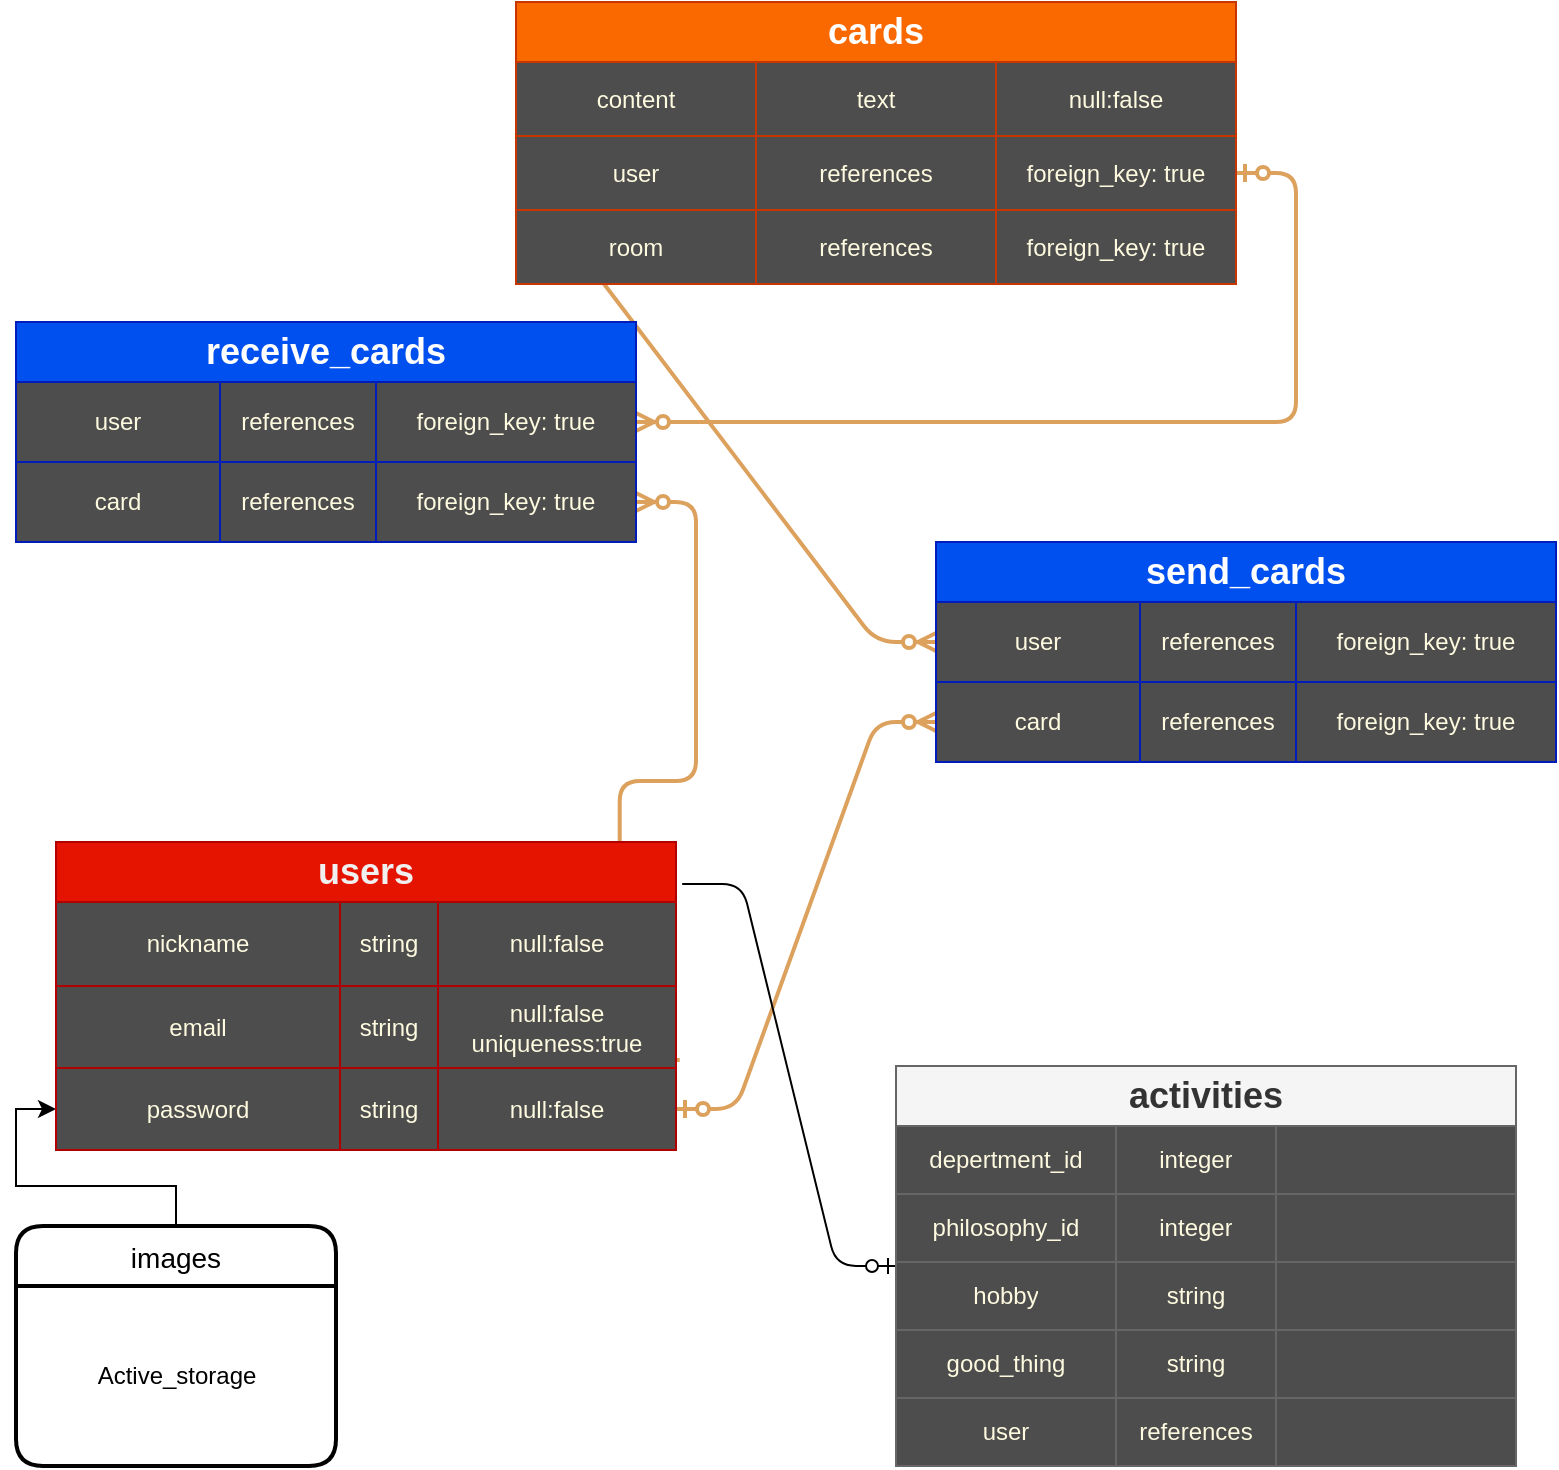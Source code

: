 <mxfile version="13.6.5">
    <diagram id="yxnoSkBwnruFc9MU4eHj" name="ページ1">
        <mxGraphModel dx="1138" dy="785" grid="1" gridSize="10" guides="1" tooltips="1" connect="1" arrows="1" fold="1" page="1" pageScale="1" pageWidth="827" pageHeight="1169" math="0" shadow="0">
            <root>
                <mxCell id="0"/>
                <mxCell id="1" parent="0"/>
                <mxCell id="03FIHoJvEiPNZ8s6qjvR-56" value="" style="edgeStyle=entityRelationEdgeStyle;fontSize=12;html=1;endArrow=ERzeroToMany;startArrow=ERzeroToOne;strokeColor=#DDA15E;fillColor=#BC6C25;strokeWidth=2;exitX=1;exitY=0.5;exitDx=0;exitDy=0;" parent="1" source="03FIHoJvEiPNZ8s6qjvR-66" target="03FIHoJvEiPNZ8s6qjvR-23" edge="1">
                    <mxGeometry width="100" height="100" relative="1" as="geometry">
                        <mxPoint x="470" y="140" as="sourcePoint"/>
                        <mxPoint x="680" y="350" as="targetPoint"/>
                    </mxGeometry>
                </mxCell>
                <mxCell id="03FIHoJvEiPNZ8s6qjvR-127" value="" style="edgeStyle=entityRelationEdgeStyle;fontSize=12;html=1;endArrow=ERzeroToMany;startArrow=ERzeroToOne;strokeColor=#DDA15E;fillColor=#BC6C25;strokeWidth=2;exitX=1.006;exitY=0.902;exitDx=0;exitDy=0;exitPerimeter=0;" parent="1" source="03FIHoJvEiPNZ8s6qjvR-62" target="7" edge="1">
                    <mxGeometry width="100" height="100" relative="1" as="geometry">
                        <mxPoint x="480" y="330" as="sourcePoint"/>
                        <mxPoint x="195" y="350" as="targetPoint"/>
                    </mxGeometry>
                </mxCell>
                <mxCell id="03FIHoJvEiPNZ8s6qjvR-129" style="edgeStyle=orthogonalEdgeStyle;rounded=0;orthogonalLoop=1;jettySize=auto;html=1;" parent="1" source="03FIHoJvEiPNZ8s6qjvR-130" target="03FIHoJvEiPNZ8s6qjvR-66" edge="1">
                    <mxGeometry relative="1" as="geometry">
                        <mxPoint x="750" y="380" as="targetPoint"/>
                    </mxGeometry>
                </mxCell>
                <mxCell id="03FIHoJvEiPNZ8s6qjvR-5" value="" style="edgeStyle=entityRelationEdgeStyle;fontSize=12;html=1;endArrow=ERzeroToMany;startArrow=ERzeroToOne;strokeColor=#DDA15E;fillColor=#BC6C25;strokeWidth=2;exitX=0;exitY=0.5;exitDx=0;exitDy=0;entryX=0;entryY=0.5;entryDx=0;entryDy=0;" parent="1" source="03FIHoJvEiPNZ8s6qjvR-1" target="03FIHoJvEiPNZ8s6qjvR-19" edge="1">
                    <mxGeometry width="100" height="100" relative="1" as="geometry">
                        <mxPoint x="461" y="601" as="sourcePoint"/>
                        <mxPoint x="700" y="359" as="targetPoint"/>
                    </mxGeometry>
                </mxCell>
                <mxCell id="03FIHoJvEiPNZ8s6qjvR-6" value="" style="edgeStyle=entityRelationEdgeStyle;fontSize=12;html=1;endArrow=ERzeroToMany;startArrow=ERzeroToOne;strokeColor=#DDA15E;fillColor=#BC6C25;strokeWidth=2;" parent="1" source="03FIHoJvEiPNZ8s6qjvR-99" target="3" edge="1">
                    <mxGeometry width="100" height="100" relative="1" as="geometry">
                        <mxPoint x="710.93" y="380.5" as="sourcePoint"/>
                        <mxPoint x="530" y="560" as="targetPoint"/>
                    </mxGeometry>
                </mxCell>
                <mxCell id="28" value="" style="edgeStyle=entityRelationEdgeStyle;fontSize=12;html=1;endArrow=ERzeroToOne;endFill=1;exitX=1.01;exitY=0.136;exitDx=0;exitDy=0;exitPerimeter=0;" edge="1" parent="1" source="03FIHoJvEiPNZ8s6qjvR-57" target="03FIHoJvEiPNZ8s6qjvR-27">
                    <mxGeometry width="100" height="100" relative="1" as="geometry">
                        <mxPoint x="530" y="450" as="sourcePoint"/>
                        <mxPoint x="630" y="350" as="targetPoint"/>
                    </mxGeometry>
                </mxCell>
                <mxCell id="03FIHoJvEiPNZ8s6qjvR-27" value="&lt;font style=&quot;font-size: 18px&quot;&gt;activities&lt;/font&gt;" style="shape=table;html=1;whiteSpace=wrap;startSize=30;container=1;collapsible=0;childLayout=tableLayout;fontStyle=1;align=center;rounded=0;sketch=0;strokeColor=#666666;fillColor=#f5f5f5;fontColor=#333333;swimlaneFillColor=#4D4D4D;" parent="1" vertex="1">
                    <mxGeometry x="470" y="562" width="310" height="200" as="geometry"/>
                </mxCell>
                <mxCell id="03FIHoJvEiPNZ8s6qjvR-28" value="" style="shape=partialRectangle;html=1;whiteSpace=wrap;collapsible=0;dropTarget=0;pointerEvents=0;fillColor=none;top=0;left=0;bottom=0;right=0;points=[[0,0.5],[1,0.5]];portConstraint=eastwest;strokeColor=#DDA15E;fontColor=#FEFAE0;" parent="03FIHoJvEiPNZ8s6qjvR-27" vertex="1">
                    <mxGeometry y="30" width="310" height="34" as="geometry"/>
                </mxCell>
                <mxCell id="03FIHoJvEiPNZ8s6qjvR-29" value="depertment_id" style="shape=partialRectangle;html=1;whiteSpace=wrap;connectable=0;fillColor=none;top=0;left=0;bottom=0;right=0;overflow=hidden;strokeColor=#DDA15E;fontColor=#FEFAE0;" parent="03FIHoJvEiPNZ8s6qjvR-28" vertex="1">
                    <mxGeometry width="110" height="34" as="geometry"/>
                </mxCell>
                <mxCell id="03FIHoJvEiPNZ8s6qjvR-30" value="integer" style="shape=partialRectangle;html=1;whiteSpace=wrap;connectable=0;fillColor=none;top=0;left=0;bottom=0;right=0;overflow=hidden;strokeColor=#DDA15E;fontColor=#FEFAE0;" parent="03FIHoJvEiPNZ8s6qjvR-28" vertex="1">
                    <mxGeometry x="110" width="80" height="34" as="geometry"/>
                </mxCell>
                <mxCell id="03FIHoJvEiPNZ8s6qjvR-31" value="" style="shape=partialRectangle;html=1;whiteSpace=wrap;connectable=0;fillColor=none;top=0;left=0;bottom=0;right=0;overflow=hidden;strokeColor=#DDA15E;fontColor=#FEFAE0;" parent="03FIHoJvEiPNZ8s6qjvR-28" vertex="1">
                    <mxGeometry x="190" width="120" height="34" as="geometry"/>
                </mxCell>
                <mxCell id="12" style="shape=partialRectangle;html=1;whiteSpace=wrap;collapsible=0;dropTarget=0;pointerEvents=0;fillColor=none;top=0;left=0;bottom=0;right=0;points=[[0,0.5],[1,0.5]];portConstraint=eastwest;strokeColor=#DDA15E;fontColor=#FEFAE0;" vertex="1" parent="03FIHoJvEiPNZ8s6qjvR-27">
                    <mxGeometry y="64" width="310" height="34" as="geometry"/>
                </mxCell>
                <mxCell id="13" value="philosophy_id" style="shape=partialRectangle;html=1;whiteSpace=wrap;connectable=0;fillColor=none;top=0;left=0;bottom=0;right=0;overflow=hidden;strokeColor=#DDA15E;fontColor=#FEFAE0;" vertex="1" parent="12">
                    <mxGeometry width="110" height="34" as="geometry"/>
                </mxCell>
                <mxCell id="14" value="integer" style="shape=partialRectangle;html=1;whiteSpace=wrap;connectable=0;fillColor=none;top=0;left=0;bottom=0;right=0;overflow=hidden;strokeColor=#DDA15E;fontColor=#FEFAE0;" vertex="1" parent="12">
                    <mxGeometry x="110" width="80" height="34" as="geometry"/>
                </mxCell>
                <mxCell id="15" style="shape=partialRectangle;html=1;whiteSpace=wrap;connectable=0;fillColor=none;top=0;left=0;bottom=0;right=0;overflow=hidden;strokeColor=#DDA15E;fontColor=#FEFAE0;" vertex="1" parent="12">
                    <mxGeometry x="190" width="120" height="34" as="geometry"/>
                </mxCell>
                <mxCell id="16" style="shape=partialRectangle;html=1;whiteSpace=wrap;collapsible=0;dropTarget=0;pointerEvents=0;fillColor=none;top=0;left=0;bottom=0;right=0;points=[[0,0.5],[1,0.5]];portConstraint=eastwest;strokeColor=#DDA15E;fontColor=#FEFAE0;" vertex="1" parent="03FIHoJvEiPNZ8s6qjvR-27">
                    <mxGeometry y="98" width="310" height="34" as="geometry"/>
                </mxCell>
                <mxCell id="17" value="hobby" style="shape=partialRectangle;html=1;whiteSpace=wrap;connectable=0;fillColor=none;top=0;left=0;bottom=0;right=0;overflow=hidden;strokeColor=#DDA15E;fontColor=#FEFAE0;" vertex="1" parent="16">
                    <mxGeometry width="110" height="34" as="geometry"/>
                </mxCell>
                <mxCell id="18" value="string" style="shape=partialRectangle;html=1;whiteSpace=wrap;connectable=0;fillColor=none;top=0;left=0;bottom=0;right=0;overflow=hidden;strokeColor=#DDA15E;fontColor=#FEFAE0;" vertex="1" parent="16">
                    <mxGeometry x="110" width="80" height="34" as="geometry"/>
                </mxCell>
                <mxCell id="19" style="shape=partialRectangle;html=1;whiteSpace=wrap;connectable=0;fillColor=none;top=0;left=0;bottom=0;right=0;overflow=hidden;strokeColor=#DDA15E;fontColor=#FEFAE0;" vertex="1" parent="16">
                    <mxGeometry x="190" width="120" height="34" as="geometry"/>
                </mxCell>
                <mxCell id="20" style="shape=partialRectangle;html=1;whiteSpace=wrap;collapsible=0;dropTarget=0;pointerEvents=0;fillColor=none;top=0;left=0;bottom=0;right=0;points=[[0,0.5],[1,0.5]];portConstraint=eastwest;strokeColor=#DDA15E;fontColor=#FEFAE0;" vertex="1" parent="03FIHoJvEiPNZ8s6qjvR-27">
                    <mxGeometry y="132" width="310" height="34" as="geometry"/>
                </mxCell>
                <mxCell id="21" value="good_thing" style="shape=partialRectangle;html=1;whiteSpace=wrap;connectable=0;fillColor=none;top=0;left=0;bottom=0;right=0;overflow=hidden;strokeColor=#DDA15E;fontColor=#FEFAE0;" vertex="1" parent="20">
                    <mxGeometry width="110" height="34" as="geometry"/>
                </mxCell>
                <mxCell id="22" value="string" style="shape=partialRectangle;html=1;whiteSpace=wrap;connectable=0;fillColor=none;top=0;left=0;bottom=0;right=0;overflow=hidden;strokeColor=#DDA15E;fontColor=#FEFAE0;" vertex="1" parent="20">
                    <mxGeometry x="110" width="80" height="34" as="geometry"/>
                </mxCell>
                <mxCell id="23" style="shape=partialRectangle;html=1;whiteSpace=wrap;connectable=0;fillColor=none;top=0;left=0;bottom=0;right=0;overflow=hidden;strokeColor=#DDA15E;fontColor=#FEFAE0;" vertex="1" parent="20">
                    <mxGeometry x="190" width="120" height="34" as="geometry"/>
                </mxCell>
                <mxCell id="24" style="shape=partialRectangle;html=1;whiteSpace=wrap;collapsible=0;dropTarget=0;pointerEvents=0;fillColor=none;top=0;left=0;bottom=0;right=0;points=[[0,0.5],[1,0.5]];portConstraint=eastwest;strokeColor=#DDA15E;fontColor=#FEFAE0;" vertex="1" parent="03FIHoJvEiPNZ8s6qjvR-27">
                    <mxGeometry y="166" width="310" height="34" as="geometry"/>
                </mxCell>
                <mxCell id="25" value="user" style="shape=partialRectangle;html=1;whiteSpace=wrap;connectable=0;fillColor=none;top=0;left=0;bottom=0;right=0;overflow=hidden;strokeColor=#DDA15E;fontColor=#FEFAE0;" vertex="1" parent="24">
                    <mxGeometry width="110" height="34" as="geometry"/>
                </mxCell>
                <mxCell id="26" value="references" style="shape=partialRectangle;html=1;whiteSpace=wrap;connectable=0;fillColor=none;top=0;left=0;bottom=0;right=0;overflow=hidden;strokeColor=#DDA15E;fontColor=#FEFAE0;" vertex="1" parent="24">
                    <mxGeometry x="110" width="80" height="34" as="geometry"/>
                </mxCell>
                <mxCell id="27" style="shape=partialRectangle;html=1;whiteSpace=wrap;connectable=0;fillColor=none;top=0;left=0;bottom=0;right=0;overflow=hidden;strokeColor=#DDA15E;fontColor=#FEFAE0;" vertex="1" parent="24">
                    <mxGeometry x="190" width="120" height="34" as="geometry"/>
                </mxCell>
                <mxCell id="03FIHoJvEiPNZ8s6qjvR-90" value="&lt;font style=&quot;font-size: 18px&quot;&gt;cards&lt;/font&gt;" style="shape=table;html=1;whiteSpace=wrap;startSize=30;container=1;collapsible=0;childLayout=tableLayout;fontStyle=1;align=center;rounded=0;sketch=0;fillColor=#fa6800;strokeColor=#C73500;fontColor=#ffffff;swimlaneFillColor=#4D4D4D;" parent="1" vertex="1">
                    <mxGeometry x="280" y="30" width="360" height="141" as="geometry"/>
                </mxCell>
                <mxCell id="03FIHoJvEiPNZ8s6qjvR-95" value="" style="shape=partialRectangle;html=1;whiteSpace=wrap;collapsible=0;dropTarget=0;pointerEvents=0;fillColor=none;top=0;left=0;bottom=0;right=0;points=[[0,0.5],[1,0.5]];portConstraint=eastwest;strokeColor=#DDA15E;fontColor=#FEFAE0;" parent="03FIHoJvEiPNZ8s6qjvR-90" vertex="1">
                    <mxGeometry y="30" width="360" height="37" as="geometry"/>
                </mxCell>
                <mxCell id="03FIHoJvEiPNZ8s6qjvR-96" value="content" style="shape=partialRectangle;html=1;whiteSpace=wrap;connectable=0;fillColor=none;top=0;left=0;bottom=0;right=0;overflow=hidden;strokeColor=#DDA15E;fontColor=#FEFAE0;" parent="03FIHoJvEiPNZ8s6qjvR-95" vertex="1">
                    <mxGeometry width="120" height="37" as="geometry"/>
                </mxCell>
                <mxCell id="03FIHoJvEiPNZ8s6qjvR-97" value="text" style="shape=partialRectangle;html=1;whiteSpace=wrap;connectable=0;fillColor=none;top=0;left=0;bottom=0;right=0;overflow=hidden;strokeColor=#DDA15E;fontColor=#FEFAE0;" parent="03FIHoJvEiPNZ8s6qjvR-95" vertex="1">
                    <mxGeometry x="120" width="120" height="37" as="geometry"/>
                </mxCell>
                <mxCell id="03FIHoJvEiPNZ8s6qjvR-98" value="&lt;span&gt;null:false&lt;/span&gt;" style="shape=partialRectangle;html=1;whiteSpace=wrap;connectable=0;fillColor=none;top=0;left=0;bottom=0;right=0;overflow=hidden;strokeColor=#DDA15E;fontColor=#FEFAE0;" parent="03FIHoJvEiPNZ8s6qjvR-95" vertex="1">
                    <mxGeometry x="240" width="120" height="37" as="geometry"/>
                </mxCell>
                <mxCell id="03FIHoJvEiPNZ8s6qjvR-99" value="" style="shape=partialRectangle;html=1;whiteSpace=wrap;collapsible=0;dropTarget=0;pointerEvents=0;fillColor=none;top=0;left=0;bottom=0;right=0;points=[[0,0.5],[1,0.5]];portConstraint=eastwest;strokeColor=#DDA15E;fontColor=#FEFAE0;" parent="03FIHoJvEiPNZ8s6qjvR-90" vertex="1">
                    <mxGeometry y="67" width="360" height="37" as="geometry"/>
                </mxCell>
                <mxCell id="03FIHoJvEiPNZ8s6qjvR-100" value="user" style="shape=partialRectangle;html=1;whiteSpace=wrap;connectable=0;fillColor=none;top=0;left=0;bottom=0;right=0;overflow=hidden;strokeColor=#DDA15E;fontColor=#FEFAE0;" parent="03FIHoJvEiPNZ8s6qjvR-99" vertex="1">
                    <mxGeometry width="120" height="37" as="geometry"/>
                </mxCell>
                <mxCell id="03FIHoJvEiPNZ8s6qjvR-101" value="&lt;span&gt;references&lt;/span&gt;" style="shape=partialRectangle;html=1;whiteSpace=wrap;connectable=0;fillColor=none;top=0;left=0;bottom=0;right=0;overflow=hidden;strokeColor=#DDA15E;fontColor=#FEFAE0;" parent="03FIHoJvEiPNZ8s6qjvR-99" vertex="1">
                    <mxGeometry x="120" width="120" height="37" as="geometry"/>
                </mxCell>
                <mxCell id="03FIHoJvEiPNZ8s6qjvR-102" value="&lt;span&gt;foreign_key: true&lt;/span&gt;" style="shape=partialRectangle;html=1;whiteSpace=wrap;connectable=0;fillColor=none;top=0;left=0;bottom=0;right=0;overflow=hidden;strokeColor=#DDA15E;fontColor=#FEFAE0;" parent="03FIHoJvEiPNZ8s6qjvR-99" vertex="1">
                    <mxGeometry x="240" width="120" height="37" as="geometry"/>
                </mxCell>
                <mxCell id="03FIHoJvEiPNZ8s6qjvR-1" value="" style="shape=partialRectangle;html=1;whiteSpace=wrap;collapsible=0;dropTarget=0;pointerEvents=0;fillColor=none;top=0;left=0;bottom=0;right=0;points=[[0,0.5],[1,0.5]];portConstraint=eastwest;strokeColor=#DDA15E;fontColor=#FEFAE0;" parent="03FIHoJvEiPNZ8s6qjvR-90" vertex="1">
                    <mxGeometry y="104" width="360" height="37" as="geometry"/>
                </mxCell>
                <mxCell id="03FIHoJvEiPNZ8s6qjvR-2" value="room" style="shape=partialRectangle;html=1;whiteSpace=wrap;connectable=0;fillColor=none;top=0;left=0;bottom=0;right=0;overflow=hidden;strokeColor=#DDA15E;fontColor=#FEFAE0;" parent="03FIHoJvEiPNZ8s6qjvR-1" vertex="1">
                    <mxGeometry width="120" height="37" as="geometry"/>
                </mxCell>
                <mxCell id="03FIHoJvEiPNZ8s6qjvR-3" value="&lt;span&gt;references&lt;/span&gt;" style="shape=partialRectangle;html=1;whiteSpace=wrap;connectable=0;fillColor=none;top=0;left=0;bottom=0;right=0;overflow=hidden;strokeColor=#DDA15E;fontColor=#FEFAE0;" parent="03FIHoJvEiPNZ8s6qjvR-1" vertex="1">
                    <mxGeometry x="120" width="120" height="37" as="geometry"/>
                </mxCell>
                <mxCell id="03FIHoJvEiPNZ8s6qjvR-4" value="&lt;span&gt;foreign_key: true&lt;/span&gt;" style="shape=partialRectangle;html=1;whiteSpace=wrap;connectable=0;fillColor=none;top=0;left=0;bottom=0;right=0;overflow=hidden;strokeColor=#DDA15E;fontColor=#FEFAE0;" parent="03FIHoJvEiPNZ8s6qjvR-1" vertex="1">
                    <mxGeometry x="240" width="120" height="37" as="geometry"/>
                </mxCell>
                <mxCell id="2" value="&lt;span style=&quot;font-size: 18px&quot;&gt;receive_cards&lt;/span&gt;" style="shape=table;html=1;whiteSpace=wrap;startSize=30;container=1;collapsible=0;childLayout=tableLayout;fontStyle=1;align=center;rounded=0;sketch=0;strokeColor=#001DBC;fillColor=#0050ef;swimlaneFillColor=#4D4D4D;fontColor=#ffffff;" vertex="1" parent="1">
                    <mxGeometry x="30" y="190" width="310" height="110" as="geometry"/>
                </mxCell>
                <mxCell id="3" value="" style="shape=partialRectangle;html=1;whiteSpace=wrap;collapsible=0;dropTarget=0;pointerEvents=0;fillColor=none;top=0;left=0;bottom=0;right=0;points=[[0,0.5],[1,0.5]];portConstraint=eastwest;strokeColor=#DDA15E;fontColor=#FEFAE0;" vertex="1" parent="2">
                    <mxGeometry y="30" width="310" height="40" as="geometry"/>
                </mxCell>
                <mxCell id="4" value="user" style="shape=partialRectangle;html=1;whiteSpace=wrap;connectable=0;fillColor=none;top=0;left=0;bottom=0;right=0;overflow=hidden;strokeColor=#DDA15E;fontColor=#FEFAE0;" vertex="1" parent="3">
                    <mxGeometry width="102" height="40" as="geometry"/>
                </mxCell>
                <mxCell id="5" value="&lt;span&gt;references&lt;/span&gt;" style="shape=partialRectangle;html=1;whiteSpace=wrap;connectable=0;fillColor=none;top=0;left=0;bottom=0;right=0;overflow=hidden;strokeColor=#DDA15E;fontColor=#FEFAE0;" vertex="1" parent="3">
                    <mxGeometry x="102" width="78" height="40" as="geometry"/>
                </mxCell>
                <mxCell id="6" value="&lt;span&gt;foreign_key: true&lt;/span&gt;" style="shape=partialRectangle;html=1;whiteSpace=wrap;connectable=0;fillColor=none;top=0;left=0;bottom=0;right=0;overflow=hidden;strokeColor=#DDA15E;fontColor=#FEFAE0;" vertex="1" parent="3">
                    <mxGeometry x="180" width="130" height="40" as="geometry"/>
                </mxCell>
                <mxCell id="7" value="" style="shape=partialRectangle;html=1;whiteSpace=wrap;collapsible=0;dropTarget=0;pointerEvents=0;fillColor=none;top=0;left=0;bottom=0;right=0;points=[[0,0.5],[1,0.5]];portConstraint=eastwest;strokeColor=#DDA15E;fontColor=#FEFAE0;" vertex="1" parent="2">
                    <mxGeometry y="70" width="310" height="40" as="geometry"/>
                </mxCell>
                <mxCell id="8" value="card" style="shape=partialRectangle;html=1;whiteSpace=wrap;connectable=0;fillColor=none;top=0;left=0;bottom=0;right=0;overflow=hidden;strokeColor=#DDA15E;fontColor=#FEFAE0;" vertex="1" parent="7">
                    <mxGeometry width="102" height="40" as="geometry"/>
                </mxCell>
                <mxCell id="9" value="&lt;span&gt;references&lt;/span&gt;" style="shape=partialRectangle;html=1;whiteSpace=wrap;connectable=0;fillColor=none;top=0;left=0;bottom=0;right=0;overflow=hidden;strokeColor=#DDA15E;fontColor=#FEFAE0;" vertex="1" parent="7">
                    <mxGeometry x="102" width="78" height="40" as="geometry"/>
                </mxCell>
                <mxCell id="10" value="&lt;span&gt;foreign_key: true&lt;/span&gt;" style="shape=partialRectangle;html=1;whiteSpace=wrap;connectable=0;fillColor=none;top=0;left=0;bottom=0;right=0;overflow=hidden;strokeColor=#DDA15E;fontColor=#FEFAE0;" vertex="1" parent="7">
                    <mxGeometry x="180" width="130" height="40" as="geometry"/>
                </mxCell>
                <mxCell id="03FIHoJvEiPNZ8s6qjvR-18" value="&lt;span style=&quot;font-size: 18px&quot;&gt;send_cards&lt;/span&gt;" style="shape=table;html=1;whiteSpace=wrap;startSize=30;container=1;collapsible=0;childLayout=tableLayout;fontStyle=1;align=center;rounded=0;sketch=0;strokeColor=#001DBC;fillColor=#0050ef;swimlaneFillColor=#4D4D4D;fontColor=#ffffff;" parent="1" vertex="1">
                    <mxGeometry x="490" y="300" width="310" height="110" as="geometry"/>
                </mxCell>
                <mxCell id="03FIHoJvEiPNZ8s6qjvR-19" value="" style="shape=partialRectangle;html=1;whiteSpace=wrap;collapsible=0;dropTarget=0;pointerEvents=0;fillColor=none;top=0;left=0;bottom=0;right=0;points=[[0,0.5],[1,0.5]];portConstraint=eastwest;strokeColor=#DDA15E;fontColor=#FEFAE0;" parent="03FIHoJvEiPNZ8s6qjvR-18" vertex="1">
                    <mxGeometry y="30" width="310" height="40" as="geometry"/>
                </mxCell>
                <mxCell id="03FIHoJvEiPNZ8s6qjvR-20" value="user" style="shape=partialRectangle;html=1;whiteSpace=wrap;connectable=0;fillColor=none;top=0;left=0;bottom=0;right=0;overflow=hidden;strokeColor=#DDA15E;fontColor=#FEFAE0;" parent="03FIHoJvEiPNZ8s6qjvR-19" vertex="1">
                    <mxGeometry width="102" height="40" as="geometry"/>
                </mxCell>
                <mxCell id="03FIHoJvEiPNZ8s6qjvR-21" value="&lt;span&gt;references&lt;/span&gt;" style="shape=partialRectangle;html=1;whiteSpace=wrap;connectable=0;fillColor=none;top=0;left=0;bottom=0;right=0;overflow=hidden;strokeColor=#DDA15E;fontColor=#FEFAE0;" parent="03FIHoJvEiPNZ8s6qjvR-19" vertex="1">
                    <mxGeometry x="102" width="78" height="40" as="geometry"/>
                </mxCell>
                <mxCell id="03FIHoJvEiPNZ8s6qjvR-22" value="&lt;span&gt;foreign_key: true&lt;/span&gt;" style="shape=partialRectangle;html=1;whiteSpace=wrap;connectable=0;fillColor=none;top=0;left=0;bottom=0;right=0;overflow=hidden;strokeColor=#DDA15E;fontColor=#FEFAE0;" parent="03FIHoJvEiPNZ8s6qjvR-19" vertex="1">
                    <mxGeometry x="180" width="130" height="40" as="geometry"/>
                </mxCell>
                <mxCell id="03FIHoJvEiPNZ8s6qjvR-23" value="" style="shape=partialRectangle;html=1;whiteSpace=wrap;collapsible=0;dropTarget=0;pointerEvents=0;fillColor=none;top=0;left=0;bottom=0;right=0;points=[[0,0.5],[1,0.5]];portConstraint=eastwest;strokeColor=#DDA15E;fontColor=#FEFAE0;" parent="03FIHoJvEiPNZ8s6qjvR-18" vertex="1">
                    <mxGeometry y="70" width="310" height="40" as="geometry"/>
                </mxCell>
                <mxCell id="03FIHoJvEiPNZ8s6qjvR-24" value="card" style="shape=partialRectangle;html=1;whiteSpace=wrap;connectable=0;fillColor=none;top=0;left=0;bottom=0;right=0;overflow=hidden;strokeColor=#DDA15E;fontColor=#FEFAE0;" parent="03FIHoJvEiPNZ8s6qjvR-23" vertex="1">
                    <mxGeometry width="102" height="40" as="geometry"/>
                </mxCell>
                <mxCell id="03FIHoJvEiPNZ8s6qjvR-25" value="&lt;span&gt;references&lt;/span&gt;" style="shape=partialRectangle;html=1;whiteSpace=wrap;connectable=0;fillColor=none;top=0;left=0;bottom=0;right=0;overflow=hidden;strokeColor=#DDA15E;fontColor=#FEFAE0;" parent="03FIHoJvEiPNZ8s6qjvR-23" vertex="1">
                    <mxGeometry x="102" width="78" height="40" as="geometry"/>
                </mxCell>
                <mxCell id="03FIHoJvEiPNZ8s6qjvR-26" value="&lt;span&gt;foreign_key: true&lt;/span&gt;" style="shape=partialRectangle;html=1;whiteSpace=wrap;connectable=0;fillColor=none;top=0;left=0;bottom=0;right=0;overflow=hidden;strokeColor=#DDA15E;fontColor=#FEFAE0;" parent="03FIHoJvEiPNZ8s6qjvR-23" vertex="1">
                    <mxGeometry x="180" width="130" height="40" as="geometry"/>
                </mxCell>
                <mxCell id="03FIHoJvEiPNZ8s6qjvR-57" value="&lt;font style=&quot;font-size: 18px&quot;&gt;users&lt;/font&gt;" style="shape=table;startSize=30;container=1;collapsible=0;childLayout=tableLayout;fontStyle=1;align=center;rounded=0;sketch=0;strokeColor=#B20000;swimlaneFillColor=#4D4D4D;gradientDirection=west;labelBackgroundColor=none;labelBorderColor=none;fillColor=#e51400;fontColor=#F0F0F0;whiteSpace=wrap;html=1;" parent="1" vertex="1">
                    <mxGeometry x="50" y="450" width="310" height="154" as="geometry"/>
                </mxCell>
                <mxCell id="03FIHoJvEiPNZ8s6qjvR-58" style="shape=partialRectangle;html=1;whiteSpace=wrap;collapsible=0;dropTarget=0;pointerEvents=0;fillColor=none;top=0;left=0;bottom=0;right=0;points=[[0,0.5],[1,0.5]];portConstraint=eastwest;strokeColor=#DDA15E;fontColor=#FEFAE0;" parent="03FIHoJvEiPNZ8s6qjvR-57" vertex="1">
                    <mxGeometry y="30" width="310" height="42" as="geometry"/>
                </mxCell>
                <mxCell id="03FIHoJvEiPNZ8s6qjvR-59" value="nickname" style="shape=partialRectangle;html=1;whiteSpace=wrap;connectable=0;fillColor=none;top=0;left=0;bottom=0;right=0;overflow=hidden;strokeColor=#DDA15E;fontColor=#FEFAE0;" parent="03FIHoJvEiPNZ8s6qjvR-58" vertex="1">
                    <mxGeometry width="142" height="42" as="geometry"/>
                </mxCell>
                <mxCell id="03FIHoJvEiPNZ8s6qjvR-60" value="string" style="shape=partialRectangle;html=1;whiteSpace=wrap;connectable=0;fillColor=none;top=0;left=0;bottom=0;right=0;overflow=hidden;strokeColor=#DDA15E;fontColor=#FEFAE0;" parent="03FIHoJvEiPNZ8s6qjvR-58" vertex="1">
                    <mxGeometry x="142" width="49" height="42" as="geometry"/>
                </mxCell>
                <mxCell id="03FIHoJvEiPNZ8s6qjvR-61" value="null:false" style="shape=partialRectangle;html=1;whiteSpace=wrap;connectable=0;fillColor=none;top=0;left=0;bottom=0;right=0;overflow=hidden;strokeColor=#DDA15E;fontColor=#FEFAE0;" parent="03FIHoJvEiPNZ8s6qjvR-58" vertex="1">
                    <mxGeometry x="191" width="119" height="42" as="geometry"/>
                </mxCell>
                <mxCell id="03FIHoJvEiPNZ8s6qjvR-62" style="shape=partialRectangle;html=1;whiteSpace=wrap;collapsible=0;dropTarget=0;pointerEvents=0;fillColor=none;top=0;left=0;bottom=0;right=0;points=[[0,0.5],[1,0.5]];portConstraint=eastwest;strokeColor=#DDA15E;fontColor=#FEFAE0;" parent="03FIHoJvEiPNZ8s6qjvR-57" vertex="1">
                    <mxGeometry y="72" width="310" height="41" as="geometry"/>
                </mxCell>
                <mxCell id="03FIHoJvEiPNZ8s6qjvR-63" value="email" style="shape=partialRectangle;html=1;whiteSpace=wrap;connectable=0;fillColor=none;top=0;left=0;bottom=0;right=0;overflow=hidden;strokeColor=#DDA15E;fontColor=#FEFAE0;" parent="03FIHoJvEiPNZ8s6qjvR-62" vertex="1">
                    <mxGeometry width="142" height="41" as="geometry"/>
                </mxCell>
                <mxCell id="03FIHoJvEiPNZ8s6qjvR-64" value="&lt;span&gt;string&lt;/span&gt;" style="shape=partialRectangle;html=1;whiteSpace=wrap;connectable=0;fillColor=none;top=0;left=0;bottom=0;right=0;overflow=hidden;strokeColor=#DDA15E;fontColor=#FEFAE0;" parent="03FIHoJvEiPNZ8s6qjvR-62" vertex="1">
                    <mxGeometry x="142" width="49" height="41" as="geometry"/>
                </mxCell>
                <mxCell id="03FIHoJvEiPNZ8s6qjvR-65" value="&lt;span&gt;null:false&lt;br&gt;uniqueness:true&lt;/span&gt;" style="shape=partialRectangle;html=1;whiteSpace=wrap;connectable=0;fillColor=none;top=0;left=0;bottom=0;right=0;overflow=hidden;strokeColor=#DDA15E;fontColor=#FEFAE0;" parent="03FIHoJvEiPNZ8s6qjvR-62" vertex="1">
                    <mxGeometry x="191" width="119" height="41" as="geometry"/>
                </mxCell>
                <mxCell id="03FIHoJvEiPNZ8s6qjvR-66" style="shape=partialRectangle;html=1;whiteSpace=wrap;collapsible=0;dropTarget=0;pointerEvents=0;fillColor=none;top=0;left=0;bottom=0;right=0;points=[[0,0.5],[1,0.5]];portConstraint=eastwest;strokeColor=#DDA15E;fontColor=#FEFAE0;" parent="03FIHoJvEiPNZ8s6qjvR-57" vertex="1">
                    <mxGeometry y="113" width="310" height="41" as="geometry"/>
                </mxCell>
                <mxCell id="03FIHoJvEiPNZ8s6qjvR-67" value="password" style="shape=partialRectangle;html=1;whiteSpace=wrap;connectable=0;fillColor=none;top=0;left=0;bottom=0;right=0;overflow=hidden;strokeColor=#DDA15E;fontColor=#FEFAE0;" parent="03FIHoJvEiPNZ8s6qjvR-66" vertex="1">
                    <mxGeometry width="142" height="41" as="geometry"/>
                </mxCell>
                <mxCell id="03FIHoJvEiPNZ8s6qjvR-68" value="&lt;span&gt;string&lt;/span&gt;" style="shape=partialRectangle;html=1;whiteSpace=wrap;connectable=0;fillColor=none;top=0;left=0;bottom=0;right=0;overflow=hidden;strokeColor=#DDA15E;fontColor=#FEFAE0;" parent="03FIHoJvEiPNZ8s6qjvR-66" vertex="1">
                    <mxGeometry x="142" width="49" height="41" as="geometry"/>
                </mxCell>
                <mxCell id="03FIHoJvEiPNZ8s6qjvR-69" value="&lt;span&gt;null:false&lt;/span&gt;" style="shape=partialRectangle;html=1;whiteSpace=wrap;connectable=0;fillColor=none;top=0;left=0;bottom=0;right=0;overflow=hidden;strokeColor=#DDA15E;fontColor=#FEFAE0;" parent="03FIHoJvEiPNZ8s6qjvR-66" vertex="1">
                    <mxGeometry x="191" width="119" height="41" as="geometry"/>
                </mxCell>
                <mxCell id="03FIHoJvEiPNZ8s6qjvR-130" value="images" style="swimlane;childLayout=stackLayout;horizontal=1;startSize=30;horizontalStack=0;rounded=1;fontSize=14;fontStyle=0;strokeWidth=2;resizeParent=0;resizeLast=1;shadow=0;dashed=0;align=center;" parent="1" vertex="1">
                    <mxGeometry x="30" y="642" width="160" height="120" as="geometry"/>
                </mxCell>
                <mxCell id="03FIHoJvEiPNZ8s6qjvR-131" value="Active_storage" style="text;html=1;align=center;verticalAlign=middle;resizable=0;points=[];autosize=1;" parent="03FIHoJvEiPNZ8s6qjvR-130" vertex="1">
                    <mxGeometry y="30" width="160" height="90" as="geometry"/>
                </mxCell>
            </root>
        </mxGraphModel>
    </diagram>
</mxfile>